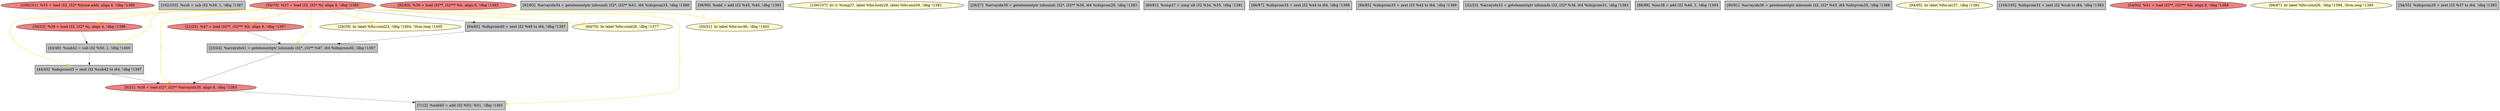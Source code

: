 
digraph G {


node1647 [fillcolor=lightcoral,label="[100/101]  %35 = load i32, i32* %hsize.addr, align 4, !dbg !1380",shape=ellipse,style=filled ]
node1646 [fillcolor=grey,label="[102/103]  %sub = sub i32 %39, 1, !dbg !1387",shape=rectangle,style=filled ]
node1644 [fillcolor=grey,label="[23/24]  %arrayidx41 = getelementptr inbounds i32*, i32** %47, i64 %idxprom40, !dbg !1397",shape=rectangle,style=filled ]
node1641 [fillcolor=grey,label="[64/65]  %idxprom40 = zext i32 %48 to i64, !dbg !1397",shape=rectangle,style=filled ]
node1640 [fillcolor=grey,label="[43/46]  %sub42 = sub i32 %50, 1, !dbg !1400",shape=rectangle,style=filled ]
node1639 [fillcolor=grey,label="[44/45]  %idxprom43 = zext i32 %sub42 to i64, !dbg !1397",shape=rectangle,style=filled ]
node1638 [fillcolor=lightcoral,label="[22/25]  %47 = load i32**, i32*** %b, align 8, !dbg !1397",shape=ellipse,style=filled ]
node1636 [fillcolor=lightcoral,label="[0/21]  %38 = load i32*, i32** %arrayidx30, align 8, !dbg !1383",shape=ellipse,style=filled ]
node1618 [fillcolor=lightcoral,label="[82/83]  %36 = load i32**, i32*** %b, align 8, !dbg !1383",shape=ellipse,style=filled ]
node1633 [fillcolor=lemonchiffon,label="[28/29]  br label %for.cond23, !dbg !1404, !llvm.loop !1405",shape=ellipse,style=filled ]
node1623 [fillcolor=lightcoral,label="[56/79]  %37 = load i32, i32* %i, align 4, !dbg !1385",shape=ellipse,style=filled ]
node1621 [fillcolor=grey,label="[7/12]  %add45 = add i32 %52, %51, !dbg !1401",shape=rectangle,style=filled ]
node1622 [fillcolor=lemonchiffon,label="[69/70]  br label %for.cond26, !dbg !1377",shape=ellipse,style=filled ]
node1626 [fillcolor=grey,label="[92/93]  %arrayidx34 = getelementptr inbounds i32*, i32** %41, i64 %idxprom33, !dbg !1388",shape=rectangle,style=filled ]
node1643 [fillcolor=grey,label="[98/99]  %add = add i32 %45, %40, !dbg !1391",shape=rectangle,style=filled ]
node1642 [fillcolor=lemonchiffon,label="[106/107]  br i1 %cmp27, label %for.body28, label %for.end39, !dbg !1382",shape=ellipse,style=filled ]
node1634 [fillcolor=grey,label="[26/27]  %arrayidx30 = getelementptr inbounds i32*, i32** %36, i64 %idxprom29, !dbg !1383",shape=rectangle,style=filled ]
node1630 [fillcolor=grey,label="[80/81]  %cmp27 = icmp ult i32 %34, %35, !dbg !1381",shape=rectangle,style=filled ]
node1620 [fillcolor=grey,label="[86/87]  %idxprom35 = zext i32 %44 to i64, !dbg !1388",shape=rectangle,style=filled ]
node1619 [fillcolor=grey,label="[84/85]  %idxprom33 = zext i32 %42 to i64, !dbg !1388",shape=rectangle,style=filled ]
node1624 [fillcolor=lightcoral,label="[36/53]  %39 = load i32, i32* %j, align 4, !dbg !1386",shape=ellipse,style=filled ]
node1645 [fillcolor=grey,label="[32/33]  %arrayidx32 = getelementptr inbounds i32, i32* %38, i64 %idxprom31, !dbg !1383",shape=rectangle,style=filled ]
node1625 [fillcolor=grey,label="[88/89]  %inc38 = add i32 %46, 1, !dbg !1393",shape=rectangle,style=filled ]
node1635 [fillcolor=lemonchiffon,label="[30/31]  br label %for.inc46, !dbg !1402",shape=ellipse,style=filled ]
node1627 [fillcolor=grey,label="[90/91]  %arrayidx36 = getelementptr inbounds i32, i32* %43, i64 %idxprom35, !dbg !1388",shape=rectangle,style=filled ]
node1628 [fillcolor=lemonchiffon,label="[94/95]  br label %for.inc37, !dbg !1392",shape=ellipse,style=filled ]
node1629 [fillcolor=grey,label="[104/105]  %idxprom31 = zext i32 %sub to i64, !dbg !1383",shape=rectangle,style=filled ]
node1637 [fillcolor=lightcoral,label="[54/55]  %41 = load i32**, i32*** %b, align 8, !dbg !1388",shape=ellipse,style=filled ]
node1631 [fillcolor=lemonchiffon,label="[96/97]  br label %for.cond26, !dbg !1394, !llvm.loop !1395",shape=ellipse,style=filled ]
node1632 [fillcolor=grey,label="[34/35]  %idxprom29 = zext i32 %37 to i64, !dbg !1383",shape=rectangle,style=filled ]

node1623->node1633 [style=solid,color=gold,label="C",penwidth=1.0,fontcolor=gold ]
node1641->node1644 [style=solid,color=black,label="",penwidth=0.5,fontcolor=black ]
node1639->node1636 [style=solid,color=black,label="",penwidth=0.5,fontcolor=black ]
node1623->node1644 [style=solid,color=gold,label="C",penwidth=1.0,fontcolor=gold ]
node1644->node1636 [style=solid,color=black,label="",penwidth=0.5,fontcolor=black ]
node1623->node1639 [style=solid,color=gold,label="C",penwidth=1.0,fontcolor=gold ]
node1623->node1640 [style=solid,color=gold,label="C",penwidth=1.0,fontcolor=gold ]
node1638->node1644 [style=solid,color=black,label="",penwidth=0.5,fontcolor=black ]
node1636->node1621 [style=solid,color=black,label="",penwidth=0.5,fontcolor=black ]
node1624->node1640 [style=solid,color=black,label="",penwidth=0.5,fontcolor=black ]
node1623->node1624 [style=solid,color=gold,label="C",penwidth=1.0,fontcolor=gold ]
node1623->node1636 [style=solid,color=gold,label="C",penwidth=1.0,fontcolor=gold ]
node1623->node1635 [style=solid,color=gold,label="C",penwidth=1.0,fontcolor=gold ]
node1640->node1639 [style=solid,color=black,label="",penwidth=0.5,fontcolor=black ]
node1623->node1638 [style=solid,color=gold,label="C",penwidth=1.0,fontcolor=gold ]
node1623->node1641 [style=solid,color=black,label="",penwidth=0.5,fontcolor=black ]
node1623->node1621 [style=solid,color=gold,label="C",penwidth=1.0,fontcolor=gold ]
node1623->node1622 [style=solid,color=gold,label="C",penwidth=1.0,fontcolor=gold ]


}
